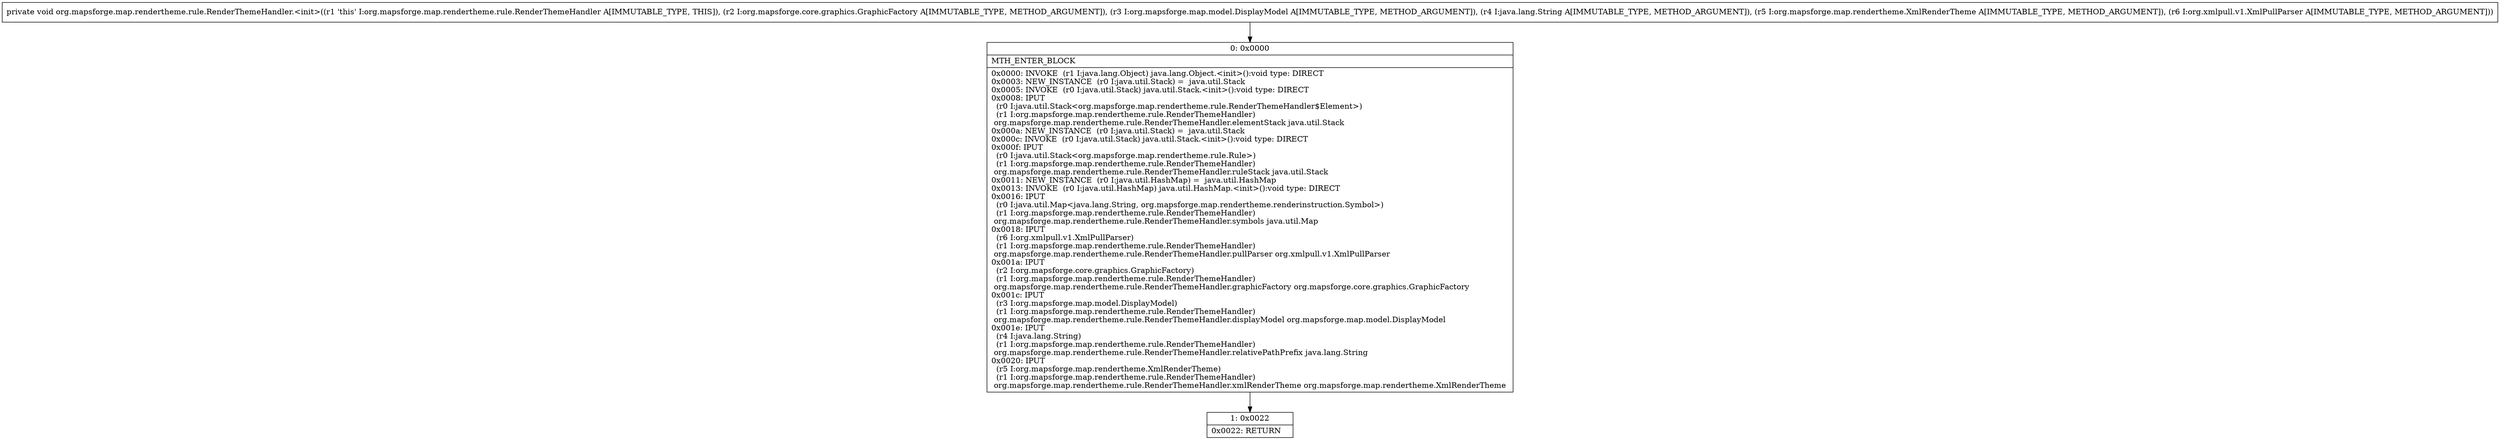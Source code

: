 digraph "CFG fororg.mapsforge.map.rendertheme.rule.RenderThemeHandler.\<init\>(Lorg\/mapsforge\/core\/graphics\/GraphicFactory;Lorg\/mapsforge\/map\/model\/DisplayModel;Ljava\/lang\/String;Lorg\/mapsforge\/map\/rendertheme\/XmlRenderTheme;Lorg\/xmlpull\/v1\/XmlPullParser;)V" {
Node_0 [shape=record,label="{0\:\ 0x0000|MTH_ENTER_BLOCK\l|0x0000: INVOKE  (r1 I:java.lang.Object) java.lang.Object.\<init\>():void type: DIRECT \l0x0003: NEW_INSTANCE  (r0 I:java.util.Stack) =  java.util.Stack \l0x0005: INVOKE  (r0 I:java.util.Stack) java.util.Stack.\<init\>():void type: DIRECT \l0x0008: IPUT  \l  (r0 I:java.util.Stack\<org.mapsforge.map.rendertheme.rule.RenderThemeHandler$Element\>)\l  (r1 I:org.mapsforge.map.rendertheme.rule.RenderThemeHandler)\l org.mapsforge.map.rendertheme.rule.RenderThemeHandler.elementStack java.util.Stack \l0x000a: NEW_INSTANCE  (r0 I:java.util.Stack) =  java.util.Stack \l0x000c: INVOKE  (r0 I:java.util.Stack) java.util.Stack.\<init\>():void type: DIRECT \l0x000f: IPUT  \l  (r0 I:java.util.Stack\<org.mapsforge.map.rendertheme.rule.Rule\>)\l  (r1 I:org.mapsforge.map.rendertheme.rule.RenderThemeHandler)\l org.mapsforge.map.rendertheme.rule.RenderThemeHandler.ruleStack java.util.Stack \l0x0011: NEW_INSTANCE  (r0 I:java.util.HashMap) =  java.util.HashMap \l0x0013: INVOKE  (r0 I:java.util.HashMap) java.util.HashMap.\<init\>():void type: DIRECT \l0x0016: IPUT  \l  (r0 I:java.util.Map\<java.lang.String, org.mapsforge.map.rendertheme.renderinstruction.Symbol\>)\l  (r1 I:org.mapsforge.map.rendertheme.rule.RenderThemeHandler)\l org.mapsforge.map.rendertheme.rule.RenderThemeHandler.symbols java.util.Map \l0x0018: IPUT  \l  (r6 I:org.xmlpull.v1.XmlPullParser)\l  (r1 I:org.mapsforge.map.rendertheme.rule.RenderThemeHandler)\l org.mapsforge.map.rendertheme.rule.RenderThemeHandler.pullParser org.xmlpull.v1.XmlPullParser \l0x001a: IPUT  \l  (r2 I:org.mapsforge.core.graphics.GraphicFactory)\l  (r1 I:org.mapsforge.map.rendertheme.rule.RenderThemeHandler)\l org.mapsforge.map.rendertheme.rule.RenderThemeHandler.graphicFactory org.mapsforge.core.graphics.GraphicFactory \l0x001c: IPUT  \l  (r3 I:org.mapsforge.map.model.DisplayModel)\l  (r1 I:org.mapsforge.map.rendertheme.rule.RenderThemeHandler)\l org.mapsforge.map.rendertheme.rule.RenderThemeHandler.displayModel org.mapsforge.map.model.DisplayModel \l0x001e: IPUT  \l  (r4 I:java.lang.String)\l  (r1 I:org.mapsforge.map.rendertheme.rule.RenderThemeHandler)\l org.mapsforge.map.rendertheme.rule.RenderThemeHandler.relativePathPrefix java.lang.String \l0x0020: IPUT  \l  (r5 I:org.mapsforge.map.rendertheme.XmlRenderTheme)\l  (r1 I:org.mapsforge.map.rendertheme.rule.RenderThemeHandler)\l org.mapsforge.map.rendertheme.rule.RenderThemeHandler.xmlRenderTheme org.mapsforge.map.rendertheme.XmlRenderTheme \l}"];
Node_1 [shape=record,label="{1\:\ 0x0022|0x0022: RETURN   \l}"];
MethodNode[shape=record,label="{private void org.mapsforge.map.rendertheme.rule.RenderThemeHandler.\<init\>((r1 'this' I:org.mapsforge.map.rendertheme.rule.RenderThemeHandler A[IMMUTABLE_TYPE, THIS]), (r2 I:org.mapsforge.core.graphics.GraphicFactory A[IMMUTABLE_TYPE, METHOD_ARGUMENT]), (r3 I:org.mapsforge.map.model.DisplayModel A[IMMUTABLE_TYPE, METHOD_ARGUMENT]), (r4 I:java.lang.String A[IMMUTABLE_TYPE, METHOD_ARGUMENT]), (r5 I:org.mapsforge.map.rendertheme.XmlRenderTheme A[IMMUTABLE_TYPE, METHOD_ARGUMENT]), (r6 I:org.xmlpull.v1.XmlPullParser A[IMMUTABLE_TYPE, METHOD_ARGUMENT])) }"];
MethodNode -> Node_0;
Node_0 -> Node_1;
}

